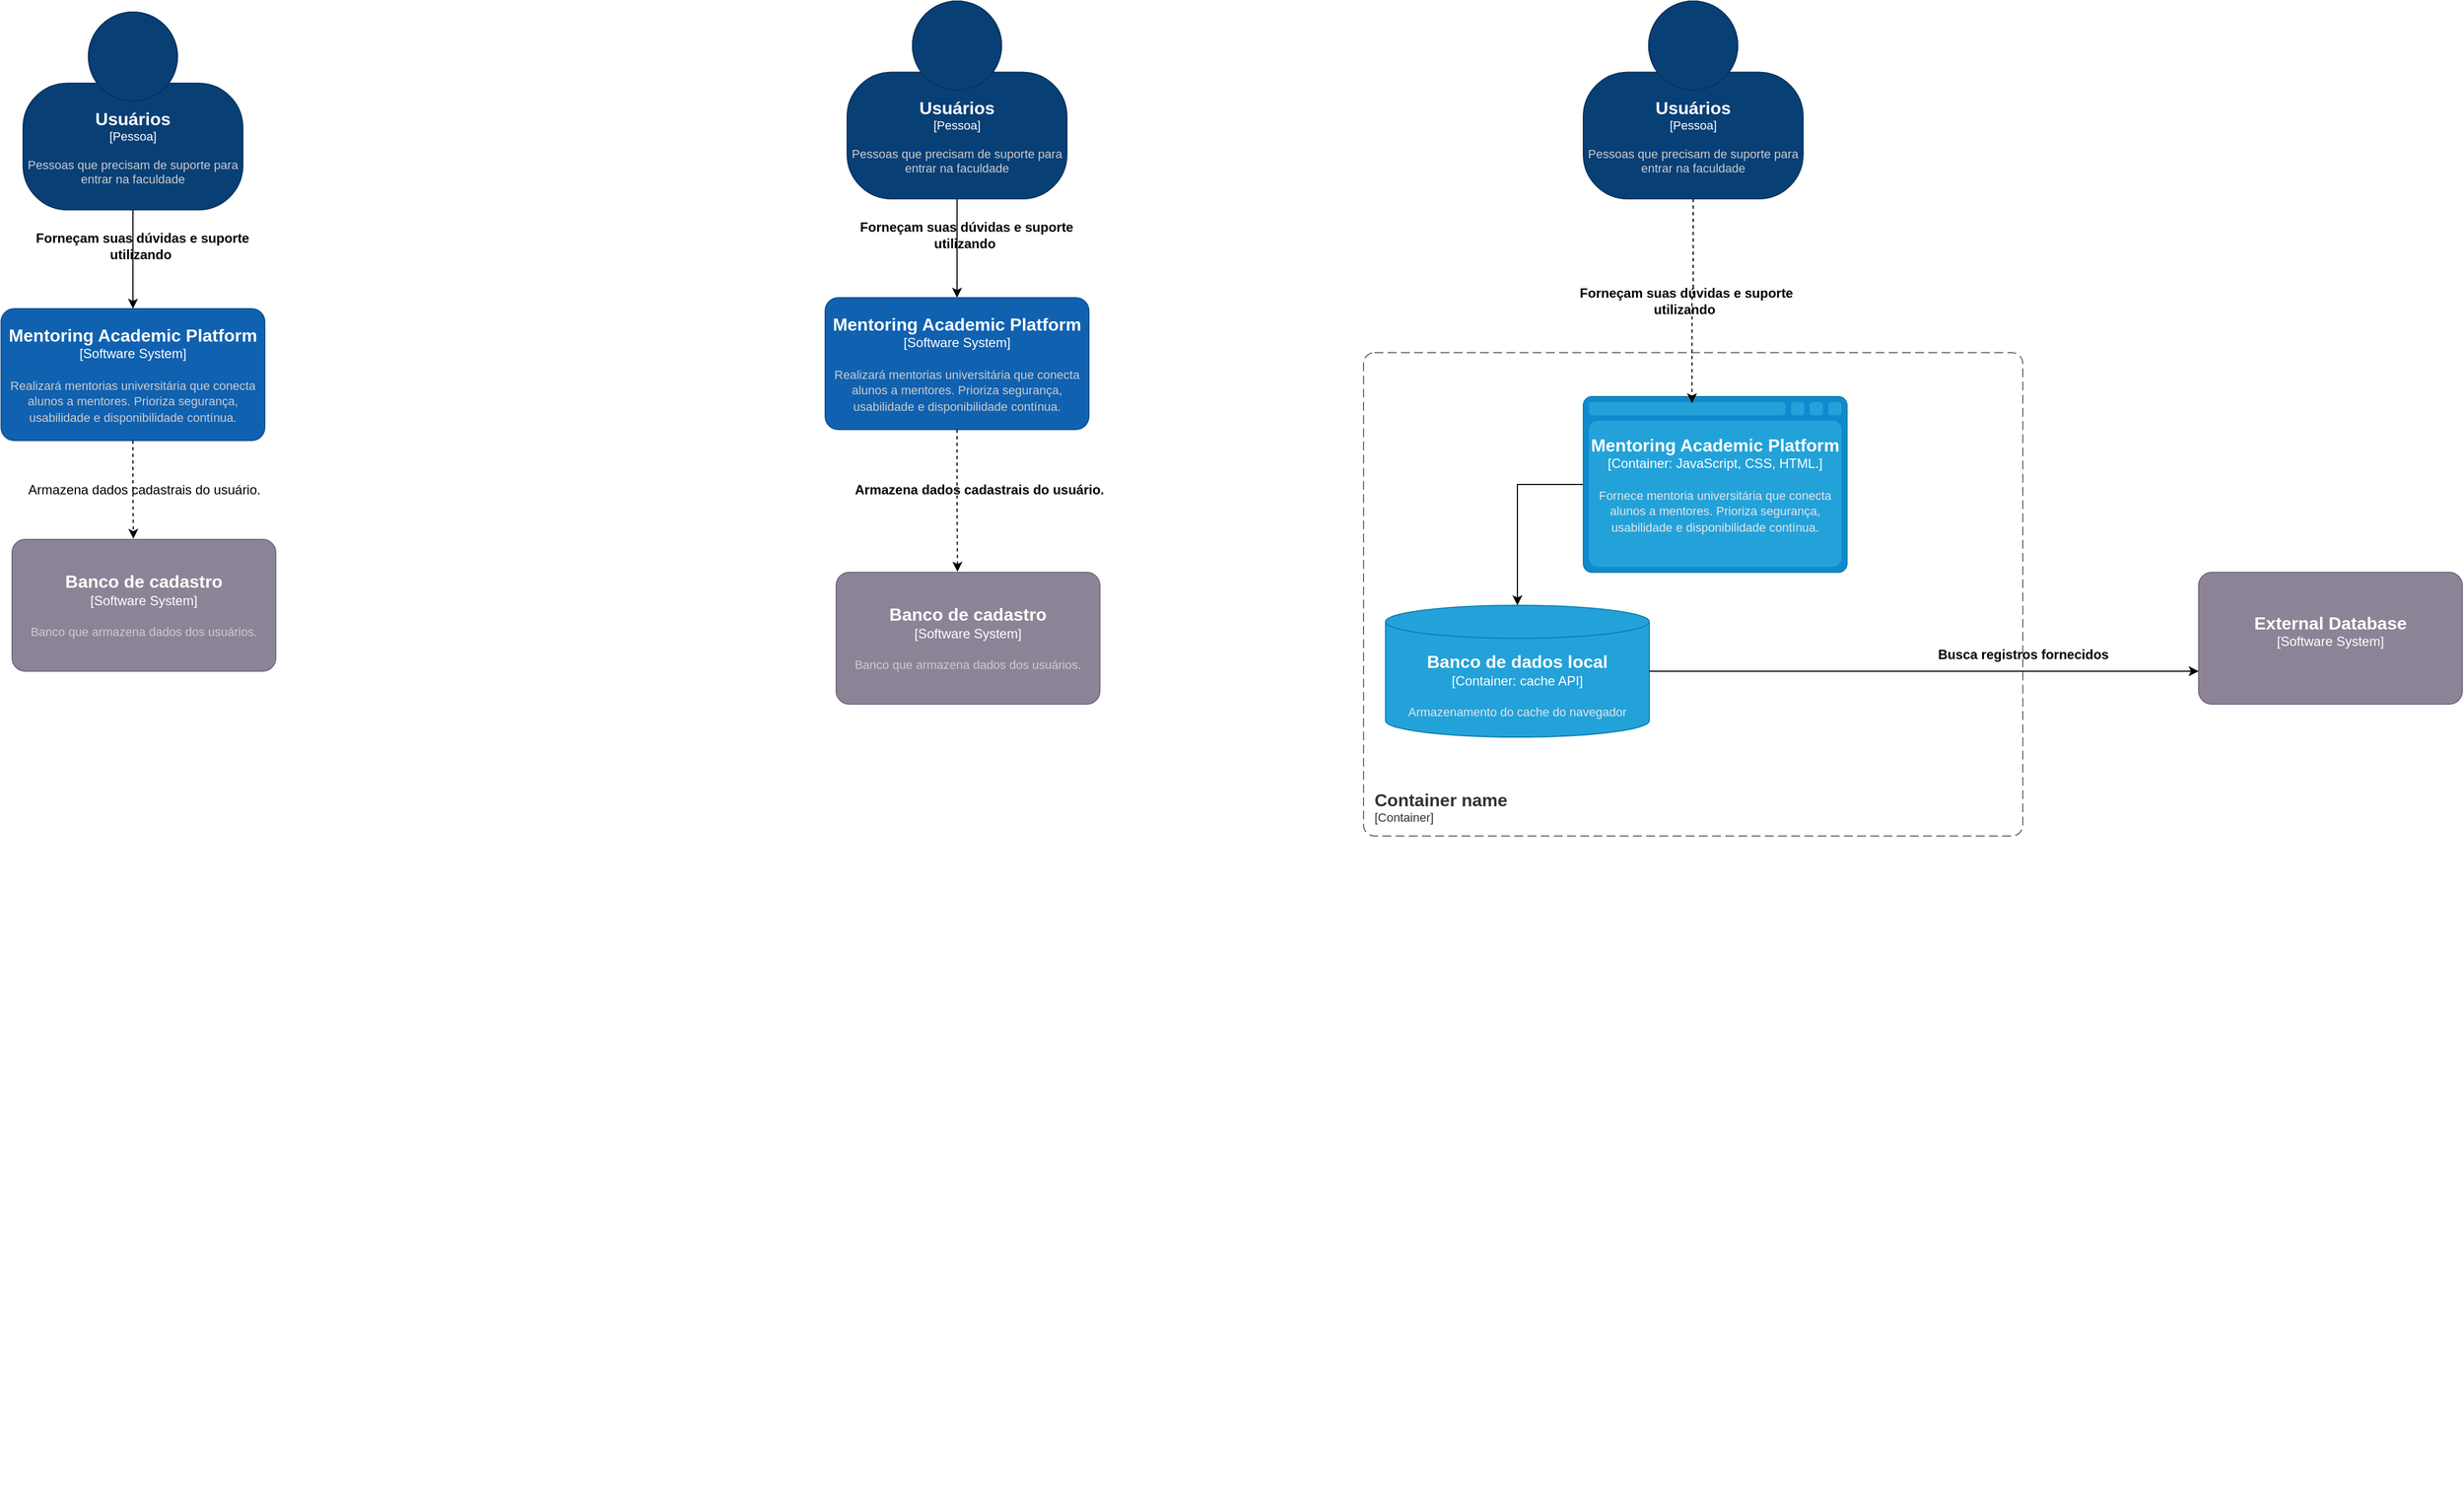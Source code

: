 <mxfile version="24.4.4" type="github">
  <diagram name="Página-1" id="hNWeDOTvxeSPMLywXIc1">
    <mxGraphModel dx="1638" dy="1967" grid="1" gridSize="10" guides="1" tooltips="1" connect="1" arrows="1" fold="1" page="1" pageScale="1" pageWidth="827" pageHeight="1169" math="0" shadow="0">
      <root>
        <mxCell id="0" />
        <mxCell id="1" parent="0" />
        <mxCell id="nxUK8nswMwrbXOq0CG-j-11" value="" style="edgeStyle=orthogonalEdgeStyle;rounded=0;orthogonalLoop=1;jettySize=auto;html=1;" edge="1" parent="1" source="nxUK8nswMwrbXOq0CG-j-6" target="nxUK8nswMwrbXOq0CG-j-10">
          <mxGeometry relative="1" as="geometry" />
        </mxCell>
        <object placeholders="1" c4Name="Usuários" c4Type="Pessoa" c4Description="Pessoas que precisam de suporte para entrar na faculdade" label="&lt;font style=&quot;font-size: 16px&quot;&gt;&lt;b&gt;%c4Name%&lt;/b&gt;&lt;/font&gt;&lt;div&gt;[%c4Type%]&lt;/div&gt;&lt;br&gt;&lt;div&gt;&lt;font style=&quot;font-size: 11px&quot;&gt;&lt;font color=&quot;#cccccc&quot;&gt;%c4Description%&lt;/font&gt;&lt;/div&gt;" id="nxUK8nswMwrbXOq0CG-j-6">
          <mxCell style="html=1;fontSize=11;dashed=0;whiteSpace=wrap;fillColor=#083F75;strokeColor=#06315C;fontColor=#ffffff;shape=mxgraph.c4.person2;align=center;metaEdit=1;points=[[0.5,0,0],[1,0.5,0],[1,0.75,0],[0.75,1,0],[0.5,1,0],[0.25,1,0],[0,0.75,0],[0,0.5,0]];resizable=0;" vertex="1" parent="1">
            <mxGeometry x="420" y="-1150" width="200" height="180" as="geometry" />
          </mxCell>
        </object>
        <object placeholders="1" c4Name="Mentoring Academic Platform&#xa;" c4Type="Software System" c4Description="Realizará mentorias universitária que conecta alunos a mentores. Prioriza segurança, usabilidade e disponibilidade contínua." label="&lt;font style=&quot;font-size: 16px&quot;&gt;&lt;b&gt;%c4Name%&lt;/b&gt;&lt;/font&gt;&lt;div&gt;[%c4Type%]&lt;/div&gt;&lt;br&gt;&lt;div&gt;&lt;font style=&quot;font-size: 11px&quot;&gt;&lt;font color=&quot;#cccccc&quot;&gt;%c4Description%&lt;/font&gt;&lt;/div&gt;" id="nxUK8nswMwrbXOq0CG-j-10">
          <mxCell style="rounded=1;whiteSpace=wrap;html=1;labelBackgroundColor=none;fillColor=#1061B0;fontColor=#ffffff;align=center;arcSize=10;strokeColor=#0D5091;metaEdit=1;resizable=0;points=[[0.25,0,0],[0.5,0,0],[0.75,0,0],[1,0.25,0],[1,0.5,0],[1,0.75,0],[0.75,1,0],[0.5,1,0],[0.25,1,0],[0,0.75,0],[0,0.5,0],[0,0.25,0]];" vertex="1" parent="1">
            <mxGeometry x="400" y="-880" width="240" height="120" as="geometry" />
          </mxCell>
        </object>
        <object placeholders="1" c4Name="Banco de cadastro" c4Type="Software System" c4Description="Banco que armazena dados dos usuários." label="&lt;font style=&quot;font-size: 16px&quot;&gt;&lt;b&gt;%c4Name%&lt;/b&gt;&lt;/font&gt;&lt;div&gt;[%c4Type%]&lt;/div&gt;&lt;br&gt;&lt;div&gt;&lt;font style=&quot;font-size: 11px&quot;&gt;&lt;font color=&quot;#cccccc&quot;&gt;%c4Description%&lt;/font&gt;&lt;/div&gt;" id="nxUK8nswMwrbXOq0CG-j-13">
          <mxCell style="rounded=1;whiteSpace=wrap;html=1;labelBackgroundColor=none;fillColor=#8C8496;fontColor=#ffffff;align=center;arcSize=10;strokeColor=#736782;metaEdit=1;resizable=0;points=[[0.25,0,0],[0.5,0,0],[0.75,0,0],[1,0.25,0],[1,0.5,0],[1,0.75,0],[0.75,1,0],[0.5,1,0],[0.25,1,0],[0,0.75,0],[0,0.5,0],[0,0.25,0]];" vertex="1" parent="1">
            <mxGeometry x="410" y="-670" width="240" height="120" as="geometry" />
          </mxCell>
        </object>
        <mxCell id="nxUK8nswMwrbXOq0CG-j-14" style="edgeStyle=orthogonalEdgeStyle;rounded=0;orthogonalLoop=1;jettySize=auto;html=1;exitX=0.5;exitY=1;exitDx=0;exitDy=0;exitPerimeter=0;entryX=0.46;entryY=-0.005;entryDx=0;entryDy=0;entryPerimeter=0;dashed=1;" edge="1" parent="1" source="nxUK8nswMwrbXOq0CG-j-10" target="nxUK8nswMwrbXOq0CG-j-13">
          <mxGeometry relative="1" as="geometry" />
        </mxCell>
        <mxCell id="nxUK8nswMwrbXOq0CG-j-15" value="&lt;font style=&quot;vertical-align: inherit;&quot;&gt;&lt;font style=&quot;vertical-align: inherit;&quot;&gt;&lt;font style=&quot;vertical-align: inherit;&quot;&gt;&lt;font style=&quot;vertical-align: inherit;&quot;&gt;Armazena dados cadastrais do usuário.&lt;/font&gt;&lt;/font&gt;&lt;/font&gt;&lt;/font&gt;" style="text;html=1;align=center;verticalAlign=middle;resizable=0;points=[];autosize=1;strokeColor=none;fillColor=none;" vertex="1" parent="1">
          <mxGeometry x="415" y="-730" width="230" height="30" as="geometry" />
        </mxCell>
        <mxCell id="nxUK8nswMwrbXOq0CG-j-16" value="&lt;font style=&quot;vertical-align: inherit;&quot;&gt;&lt;font style=&quot;vertical-align: inherit;&quot;&gt;&lt;font style=&quot;vertical-align: inherit;&quot;&gt;&lt;font style=&quot;vertical-align: inherit;&quot;&gt;&lt;font style=&quot;vertical-align: inherit;&quot;&gt;&lt;font style=&quot;vertical-align: inherit;&quot;&gt;&lt;font style=&quot;vertical-align: inherit;&quot;&gt;&lt;font style=&quot;vertical-align: inherit;&quot;&gt;Forneçam suas dúvidas e suporte&amp;nbsp;&lt;/font&gt;&lt;/font&gt;&lt;/font&gt;&lt;/font&gt;&lt;/font&gt;&lt;/font&gt;&lt;/font&gt;&lt;/font&gt;&lt;div&gt;&lt;font style=&quot;vertical-align: inherit;&quot;&gt;&lt;font style=&quot;vertical-align: inherit;&quot;&gt;&lt;font style=&quot;vertical-align: inherit;&quot;&gt;&lt;font style=&quot;vertical-align: inherit;&quot;&gt;&lt;font style=&quot;vertical-align: inherit;&quot;&gt;&lt;font style=&quot;vertical-align: inherit;&quot;&gt;utilizando&amp;nbsp;&amp;nbsp;&lt;/font&gt;&lt;/font&gt;&lt;/font&gt;&lt;/font&gt;&lt;/font&gt;&lt;/font&gt;&lt;/div&gt;" style="text;html=1;align=center;verticalAlign=middle;resizable=0;points=[];autosize=1;strokeColor=none;fillColor=none;fontStyle=1" vertex="1" parent="1">
          <mxGeometry x="425" y="-957" width="210" height="40" as="geometry" />
        </mxCell>
        <mxCell id="nxUK8nswMwrbXOq0CG-j-20" value="" style="edgeStyle=orthogonalEdgeStyle;rounded=0;orthogonalLoop=1;jettySize=auto;html=1;" edge="1" parent="1" source="nxUK8nswMwrbXOq0CG-j-21" target="nxUK8nswMwrbXOq0CG-j-22">
          <mxGeometry relative="1" as="geometry" />
        </mxCell>
        <object placeholders="1" c4Name="Usuários" c4Type="Pessoa" c4Description="Pessoas que precisam de suporte para entrar na faculdade" label="&lt;font style=&quot;font-size: 16px&quot;&gt;&lt;b&gt;%c4Name%&lt;/b&gt;&lt;/font&gt;&lt;div&gt;[%c4Type%]&lt;/div&gt;&lt;br&gt;&lt;div&gt;&lt;font style=&quot;font-size: 11px&quot;&gt;&lt;font color=&quot;#cccccc&quot;&gt;%c4Description%&lt;/font&gt;&lt;/div&gt;" id="nxUK8nswMwrbXOq0CG-j-21">
          <mxCell style="html=1;fontSize=11;dashed=0;whiteSpace=wrap;fillColor=#083F75;strokeColor=#06315C;fontColor=#ffffff;shape=mxgraph.c4.person2;align=center;metaEdit=1;points=[[0.5,0,0],[1,0.5,0],[1,0.75,0],[0.75,1,0],[0.5,1,0],[0.25,1,0],[0,0.75,0],[0,0.5,0]];resizable=0;" vertex="1" parent="1">
            <mxGeometry x="1170" y="-1160" width="200" height="180" as="geometry" />
          </mxCell>
        </object>
        <object placeholders="1" c4Name="Mentoring Academic Platform&#xa;" c4Type="Software System" c4Description="Realizará mentorias universitária que conecta alunos a mentores. Prioriza segurança, usabilidade e disponibilidade contínua." label="&lt;font style=&quot;font-size: 16px&quot;&gt;&lt;b&gt;%c4Name%&lt;/b&gt;&lt;/font&gt;&lt;div&gt;[%c4Type%]&lt;/div&gt;&lt;br&gt;&lt;div&gt;&lt;font style=&quot;font-size: 11px&quot;&gt;&lt;font color=&quot;#cccccc&quot;&gt;%c4Description%&lt;/font&gt;&lt;/div&gt;" id="nxUK8nswMwrbXOq0CG-j-22">
          <mxCell style="rounded=1;whiteSpace=wrap;html=1;labelBackgroundColor=none;fillColor=#1061B0;fontColor=#ffffff;align=center;arcSize=10;strokeColor=#0D5091;metaEdit=1;resizable=0;points=[[0.25,0,0],[0.5,0,0],[0.75,0,0],[1,0.25,0],[1,0.5,0],[1,0.75,0],[0.75,1,0],[0.5,1,0],[0.25,1,0],[0,0.75,0],[0,0.5,0],[0,0.25,0]];" vertex="1" parent="1">
            <mxGeometry x="1150" y="-890" width="240" height="120" as="geometry" />
          </mxCell>
        </object>
        <object placeholders="1" c4Name="Banco de cadastro" c4Type="Software System" c4Description="Banco que armazena dados dos usuários." label="&lt;font style=&quot;font-size: 16px&quot;&gt;&lt;b&gt;%c4Name%&lt;/b&gt;&lt;/font&gt;&lt;div&gt;[%c4Type%]&lt;/div&gt;&lt;br&gt;&lt;div&gt;&lt;font style=&quot;font-size: 11px&quot;&gt;&lt;font color=&quot;#cccccc&quot;&gt;%c4Description%&lt;/font&gt;&lt;/div&gt;" id="nxUK8nswMwrbXOq0CG-j-23">
          <mxCell style="rounded=1;whiteSpace=wrap;html=1;labelBackgroundColor=none;fillColor=#8C8496;fontColor=#ffffff;align=center;arcSize=10;strokeColor=#736782;metaEdit=1;resizable=0;points=[[0.25,0,0],[0.5,0,0],[0.75,0,0],[1,0.25,0],[1,0.5,0],[1,0.75,0],[0.75,1,0],[0.5,1,0],[0.25,1,0],[0,0.75,0],[0,0.5,0],[0,0.25,0]];" vertex="1" parent="1">
            <mxGeometry x="1160" y="-640" width="240" height="120" as="geometry" />
          </mxCell>
        </object>
        <mxCell id="nxUK8nswMwrbXOq0CG-j-24" style="edgeStyle=orthogonalEdgeStyle;rounded=0;orthogonalLoop=1;jettySize=auto;html=1;exitX=0.5;exitY=1;exitDx=0;exitDy=0;exitPerimeter=0;entryX=0.46;entryY=-0.005;entryDx=0;entryDy=0;entryPerimeter=0;dashed=1;" edge="1" parent="1" source="nxUK8nswMwrbXOq0CG-j-22" target="nxUK8nswMwrbXOq0CG-j-23">
          <mxGeometry relative="1" as="geometry" />
        </mxCell>
        <mxCell id="nxUK8nswMwrbXOq0CG-j-25" value="&lt;font style=&quot;vertical-align: inherit;&quot;&gt;&lt;font style=&quot;vertical-align: inherit;&quot;&gt;&lt;font style=&quot;vertical-align: inherit;&quot;&gt;&lt;font style=&quot;vertical-align: inherit;&quot;&gt;Armazena dados cadastrais do usuário.&lt;/font&gt;&lt;/font&gt;&lt;/font&gt;&lt;/font&gt;" style="text;html=1;align=center;verticalAlign=middle;resizable=0;points=[];autosize=1;strokeColor=none;fillColor=none;fontStyle=1" vertex="1" parent="1">
          <mxGeometry x="1175" y="-730" width="230" height="30" as="geometry" />
        </mxCell>
        <mxCell id="nxUK8nswMwrbXOq0CG-j-26" value="&lt;font style=&quot;vertical-align: inherit;&quot;&gt;&lt;font style=&quot;vertical-align: inherit;&quot;&gt;&lt;font style=&quot;vertical-align: inherit;&quot;&gt;&lt;font style=&quot;vertical-align: inherit;&quot;&gt;&lt;font style=&quot;vertical-align: inherit;&quot;&gt;&lt;font style=&quot;vertical-align: inherit;&quot;&gt;&lt;font style=&quot;vertical-align: inherit;&quot;&gt;&lt;font style=&quot;vertical-align: inherit;&quot;&gt;Forneçam suas dúvidas e suporte&amp;nbsp;&lt;/font&gt;&lt;/font&gt;&lt;/font&gt;&lt;/font&gt;&lt;/font&gt;&lt;/font&gt;&lt;/font&gt;&lt;/font&gt;&lt;div&gt;&lt;font style=&quot;vertical-align: inherit;&quot;&gt;&lt;font style=&quot;vertical-align: inherit;&quot;&gt;&lt;font style=&quot;vertical-align: inherit;&quot;&gt;&lt;font style=&quot;vertical-align: inherit;&quot;&gt;&lt;font style=&quot;vertical-align: inherit;&quot;&gt;&lt;font style=&quot;vertical-align: inherit;&quot;&gt;utilizando&amp;nbsp;&amp;nbsp;&lt;/font&gt;&lt;/font&gt;&lt;/font&gt;&lt;/font&gt;&lt;/font&gt;&lt;/font&gt;&lt;/div&gt;" style="text;html=1;align=center;verticalAlign=middle;resizable=0;points=[];autosize=1;strokeColor=none;fillColor=none;fontStyle=1" vertex="1" parent="1">
          <mxGeometry x="1175" y="-967" width="210" height="40" as="geometry" />
        </mxCell>
        <mxCell id="nxUK8nswMwrbXOq0CG-j-29" value="&lt;span style=&quot;color: rgba(0, 0, 0, 0); font-family: monospace; font-size: 0px; text-align: start;&quot;&gt;&lt;font style=&quot;vertical-align: inherit;&quot;&gt;&lt;font style=&quot;vertical-align: inherit;&quot;&gt;%3CmxGraphModel%3E%3Croot%3E%3CmxCell%20id%3D%220%22%2F%3E%3CmxCell%20id%3D%221%22%20parent%3D%220%22%2F%3E%3Cobject%20placeholders%3D %221%22%20c4Nome%3D%22Usu%C3%A1rios%22%20c4Tipo%3D%22Pessoa%22%20c4Descrição%3D%22Pessoas%20que%20precisam%20de%20suporte%20para%20entrar%20na%20faculdade%22%20rótulo %3D%22%26lt%3Bfont%20style%3D%26quot%3Bfont-size%3A%2016px%26quot%3B%26gt%3B%26lt%3Bb%26gt%3B%25c4Name%25%26lt%3B%2Fb%26gt %3B%26lt%3B%2Ffont%26gt%3B%26lt%3Bdiv%26gt%3B%5B%25c4Tipo%25%5D%26lt%3B%2Fdiv%26gt%3B%26lt%3Bbr%26gt%3B%26lt%3Bdiv % 26gt% 3B% 26lt% 3Bfont% 20style% 3D% 26quot% 3Bfont-size% 3A% 2011px% 26quot% 3B% 26gt% 3B% 26lt% 3Bfont% 20color% 3D% 26quot% 3B% 23cccccc% 26quot% 3B% 26gt % 3B% 25c4Descrição% 25% 26lt% 3B% 2Ffont% 26gt% 3B% 26lt% 3B% 2Fdiv% 26gt% 3B% 22% 20id% 3D% 222% 22% 3E% 3CmxCell% 20style% 3D% 22html% 3D1% 3BTamanho da fonte %. %5B0,5%2C0%2C0%5D%2C%5B1%2C0,5%2C0%5D%2C%5B1%2C0,75%2C0%5D%2C%5B0,75%2C1%2C0%5D%2C%5B0 .5%2C1%2C0%5D%2C%5B0,25%2C1%2C0%5D%2C%5B0%2C0,75%2C0%5D%2C%5B0%2C0,5%2C0%5D%5D%3Redimensionável%3D0 %3B%22%20vértice%3D%221%22%20pai%3D%221%22%3E%3CmxGeometria%20x%3D%221170%22%20y%3D%2210%22%20largura%3D%22200%22%20altura %3D%22180%22%20as%3D%22geometria%22%2F%3E%3C%2FmxCell%3E%3C%2Fobject%3E%3C%2Froot%3E%3C%2FmxGraphModel%3E&lt;/font&gt;&lt;/font&gt;&lt;/span&gt;" style="text;html=1;align=center;verticalAlign=middle;resizable=0;points=[];autosize=1;strokeColor=none;fillColor=none;" vertex="1" parent="1">
          <mxGeometry x="2180" y="178" width="20" height="30" as="geometry" />
        </mxCell>
        <object placeholders="1" c4Name="Usuários" c4Type="Pessoa" c4Description="Pessoas que precisam de suporte para entrar na faculdade" label="&lt;font style=&quot;font-size: 16px&quot;&gt;&lt;b&gt;%c4Name%&lt;/b&gt;&lt;/font&gt;&lt;div&gt;[%c4Type%]&lt;/div&gt;&lt;br&gt;&lt;div&gt;&lt;font style=&quot;font-size: 11px&quot;&gt;&lt;font color=&quot;#cccccc&quot;&gt;%c4Description%&lt;/font&gt;&lt;/div&gt;" id="nxUK8nswMwrbXOq0CG-j-31">
          <mxCell style="html=1;fontSize=11;dashed=0;whiteSpace=wrap;fillColor=#083F75;strokeColor=#06315C;fontColor=#ffffff;shape=mxgraph.c4.person2;align=center;metaEdit=1;points=[[0.5,0,0],[1,0.5,0],[1,0.75,0],[0.75,1,0],[0.5,1,0],[0.25,1,0],[0,0.75,0],[0,0.5,0]];resizable=0;" vertex="1" parent="1">
            <mxGeometry x="1840" y="-1160" width="200" height="180" as="geometry" />
          </mxCell>
        </object>
        <object placeholders="1" c4Name="Container name" c4Type="ContainerScopeBoundary" c4Application="Container" label="&lt;font style=&quot;font-size: 16px&quot;&gt;&lt;b&gt;&lt;div style=&quot;text-align: left&quot;&gt;%c4Name%&lt;/div&gt;&lt;/b&gt;&lt;/font&gt;&lt;div style=&quot;text-align: left&quot;&gt;[%c4Application%]&lt;/div&gt;" id="nxUK8nswMwrbXOq0CG-j-37">
          <mxCell style="rounded=1;fontSize=11;whiteSpace=wrap;html=1;dashed=1;arcSize=20;fillColor=none;strokeColor=#666666;fontColor=#333333;labelBackgroundColor=none;align=left;verticalAlign=bottom;labelBorderColor=none;spacingTop=0;spacing=10;dashPattern=8 4;metaEdit=1;rotatable=0;perimeter=rectanglePerimeter;noLabel=0;labelPadding=0;allowArrows=0;connectable=0;expand=0;recursiveResize=0;editable=1;pointerEvents=0;absoluteArcSize=1;points=[[0.25,0,0],[0.5,0,0],[0.75,0,0],[1,0.25,0],[1,0.5,0],[1,0.75,0],[0.75,1,0],[0.5,1,0],[0.25,1,0],[0,0.75,0],[0,0.5,0],[0,0.25,0]];" vertex="1" parent="1">
            <mxGeometry x="1640" y="-840" width="600" height="440" as="geometry" />
          </mxCell>
        </object>
        <mxCell id="nxUK8nswMwrbXOq0CG-j-44" style="edgeStyle=orthogonalEdgeStyle;rounded=0;orthogonalLoop=1;jettySize=auto;html=1;exitX=0;exitY=0.5;exitDx=0;exitDy=0;exitPerimeter=0;" edge="1" parent="1" source="nxUK8nswMwrbXOq0CG-j-39" target="nxUK8nswMwrbXOq0CG-j-43">
          <mxGeometry relative="1" as="geometry">
            <mxPoint x="1750" y="-660" as="targetPoint" />
          </mxGeometry>
        </mxCell>
        <object placeholders="1" c4Name="Mentoring Academic Platform&#xa;" c4Type="Container" c4Technology="JavaScript, CSS, HTML." c4Description="Fornece mentoria universitária que conecta alunos a mentores. Prioriza segurança, usabilidade e disponibilidade contínua." label="&lt;font style=&quot;font-size: 16px&quot;&gt;&lt;b&gt;%c4Name%&lt;/b&gt;&lt;/font&gt;&lt;div&gt;[%c4Type%:&amp;nbsp;%c4Technology%]&lt;/div&gt;&lt;br&gt;&lt;div&gt;&lt;font style=&quot;font-size: 11px&quot;&gt;&lt;font color=&quot;#E6E6E6&quot;&gt;%c4Description%&lt;/font&gt;&lt;/div&gt;" id="nxUK8nswMwrbXOq0CG-j-39">
          <mxCell style="shape=mxgraph.c4.webBrowserContainer2;whiteSpace=wrap;html=1;boundedLbl=1;rounded=0;labelBackgroundColor=none;strokeColor=#118ACD;fillColor=#23A2D9;strokeColor=#118ACD;strokeColor2=#0E7DAD;fontSize=12;fontColor=#ffffff;align=center;metaEdit=1;points=[[0.5,0,0],[1,0.25,0],[1,0.5,0],[1,0.75,0],[0.5,1,0],[0,0.75,0],[0,0.5,0],[0,0.25,0]];resizable=0;" vertex="1" parent="1">
            <mxGeometry x="1840" y="-800" width="240" height="160" as="geometry" />
          </mxCell>
        </object>
        <mxCell id="nxUK8nswMwrbXOq0CG-j-40" style="edgeStyle=orthogonalEdgeStyle;rounded=0;orthogonalLoop=1;jettySize=auto;html=1;exitX=0.5;exitY=1;exitDx=0;exitDy=0;exitPerimeter=0;entryX=0.412;entryY=0.038;entryDx=0;entryDy=0;entryPerimeter=0;dashed=1;" edge="1" parent="1" source="nxUK8nswMwrbXOq0CG-j-31" target="nxUK8nswMwrbXOq0CG-j-39">
          <mxGeometry relative="1" as="geometry" />
        </mxCell>
        <mxCell id="nxUK8nswMwrbXOq0CG-j-42" value="&lt;font style=&quot;vertical-align: inherit;&quot;&gt;&lt;font style=&quot;vertical-align: inherit;&quot;&gt;&lt;font style=&quot;vertical-align: inherit;&quot;&gt;&lt;font style=&quot;vertical-align: inherit;&quot;&gt;&lt;font style=&quot;vertical-align: inherit;&quot;&gt;&lt;font style=&quot;vertical-align: inherit;&quot;&gt;&lt;font style=&quot;vertical-align: inherit;&quot;&gt;&lt;font style=&quot;vertical-align: inherit;&quot;&gt;Forneçam suas dúvidas e suporte&amp;nbsp;&lt;/font&gt;&lt;/font&gt;&lt;/font&gt;&lt;/font&gt;&lt;/font&gt;&lt;/font&gt;&lt;/font&gt;&lt;/font&gt;&lt;div&gt;&lt;font style=&quot;vertical-align: inherit;&quot;&gt;&lt;font style=&quot;vertical-align: inherit;&quot;&gt;&lt;font style=&quot;vertical-align: inherit;&quot;&gt;&lt;font style=&quot;vertical-align: inherit;&quot;&gt;&lt;font style=&quot;vertical-align: inherit;&quot;&gt;&lt;font style=&quot;vertical-align: inherit;&quot;&gt;utilizando&amp;nbsp;&amp;nbsp;&lt;/font&gt;&lt;/font&gt;&lt;/font&gt;&lt;/font&gt;&lt;/font&gt;&lt;/font&gt;&lt;/div&gt;" style="text;html=1;align=center;verticalAlign=middle;resizable=0;points=[];autosize=1;strokeColor=none;fillColor=none;fontStyle=1" vertex="1" parent="1">
          <mxGeometry x="1830" y="-907" width="210" height="40" as="geometry" />
        </mxCell>
        <object placeholders="1" c4Name="Banco de dados local" c4Type="Container" c4Technology="cache API" c4Description="Armazenamento do cache do navegador" label="&lt;font style=&quot;font-size: 16px&quot;&gt;&lt;b&gt;%c4Name%&lt;/b&gt;&lt;/font&gt;&lt;div&gt;[%c4Type%:&amp;nbsp;%c4Technology%]&lt;/div&gt;&lt;br&gt;&lt;div&gt;&lt;font style=&quot;font-size: 11px&quot;&gt;&lt;font color=&quot;#E6E6E6&quot;&gt;%c4Description%&lt;/font&gt;&lt;/div&gt;" id="nxUK8nswMwrbXOq0CG-j-43">
          <mxCell style="shape=cylinder3;size=15;whiteSpace=wrap;html=1;boundedLbl=1;rounded=0;labelBackgroundColor=none;fillColor=#23A2D9;fontSize=12;fontColor=#ffffff;align=center;strokeColor=#0E7DAD;metaEdit=1;points=[[0.5,0,0],[1,0.25,0],[1,0.5,0],[1,0.75,0],[0.5,1,0],[0,0.75,0],[0,0.5,0],[0,0.25,0]];resizable=0;" vertex="1" parent="1">
            <mxGeometry x="1660" y="-610" width="240" height="120" as="geometry" />
          </mxCell>
        </object>
        <object placeholders="1" c4Name="External Database" c4Type="Software System" c4Description="" label="&lt;font style=&quot;font-size: 16px&quot;&gt;&lt;b&gt;%c4Name%&lt;/b&gt;&lt;/font&gt;&lt;div&gt;[%c4Type%]&lt;/div&gt;&lt;br&gt;&lt;div&gt;&lt;font style=&quot;font-size: 11px&quot;&gt;&lt;font color=&quot;#cccccc&quot;&gt;%c4Description%&lt;/font&gt;&lt;/div&gt;" id="nxUK8nswMwrbXOq0CG-j-45">
          <mxCell style="rounded=1;whiteSpace=wrap;html=1;labelBackgroundColor=none;fillColor=#8C8496;fontColor=#ffffff;align=center;arcSize=10;strokeColor=#736782;metaEdit=1;resizable=0;points=[[0.25,0,0],[0.5,0,0],[0.75,0,0],[1,0.25,0],[1,0.5,0],[1,0.75,0],[0.75,1,0],[0.5,1,0],[0.25,1,0],[0,0.75,0],[0,0.5,0],[0,0.25,0]];" vertex="1" parent="1">
            <mxGeometry x="2400" y="-640" width="240" height="120" as="geometry" />
          </mxCell>
        </object>
        <mxCell id="nxUK8nswMwrbXOq0CG-j-46" style="edgeStyle=orthogonalEdgeStyle;rounded=0;orthogonalLoop=1;jettySize=auto;html=1;exitX=1;exitY=0.5;exitDx=0;exitDy=0;exitPerimeter=0;entryX=0;entryY=0.75;entryDx=0;entryDy=0;entryPerimeter=0;" edge="1" parent="1" source="nxUK8nswMwrbXOq0CG-j-43" target="nxUK8nswMwrbXOq0CG-j-45">
          <mxGeometry relative="1" as="geometry" />
        </mxCell>
        <mxCell id="nxUK8nswMwrbXOq0CG-j-47" value="Busca registros fornecidos" style="text;html=1;align=center;verticalAlign=middle;resizable=0;points=[];autosize=1;strokeColor=none;fillColor=none;fontStyle=1" vertex="1" parent="1">
          <mxGeometry x="2160" y="-580" width="160" height="30" as="geometry" />
        </mxCell>
      </root>
    </mxGraphModel>
  </diagram>
</mxfile>
